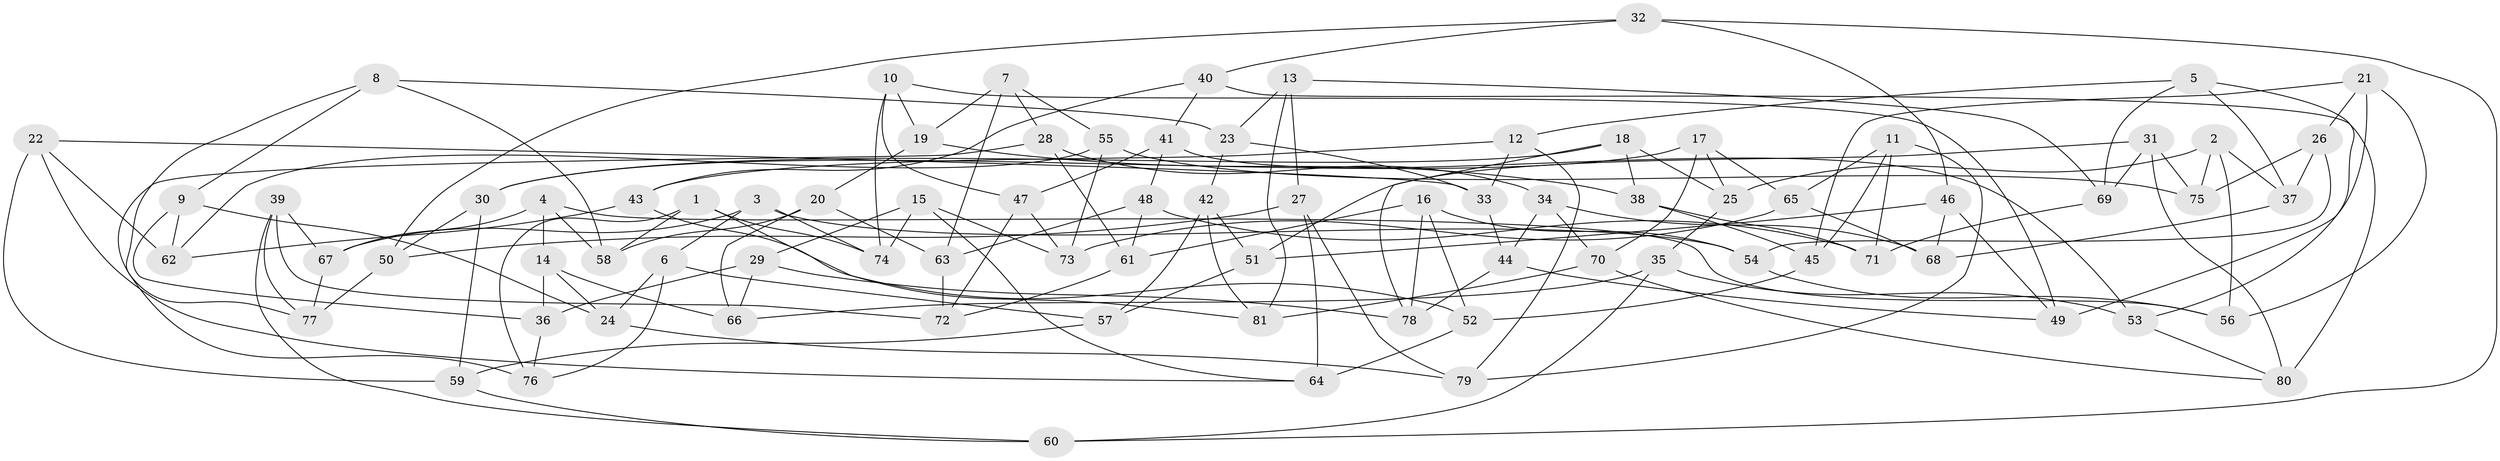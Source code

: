// coarse degree distribution, {7: 0.18181818181818182, 4: 0.12121212121212122, 5: 0.3333333333333333, 6: 0.24242424242424243, 9: 0.030303030303030304, 8: 0.09090909090909091}
// Generated by graph-tools (version 1.1) at 2025/38/03/04/25 23:38:11]
// undirected, 81 vertices, 162 edges
graph export_dot {
  node [color=gray90,style=filled];
  1;
  2;
  3;
  4;
  5;
  6;
  7;
  8;
  9;
  10;
  11;
  12;
  13;
  14;
  15;
  16;
  17;
  18;
  19;
  20;
  21;
  22;
  23;
  24;
  25;
  26;
  27;
  28;
  29;
  30;
  31;
  32;
  33;
  34;
  35;
  36;
  37;
  38;
  39;
  40;
  41;
  42;
  43;
  44;
  45;
  46;
  47;
  48;
  49;
  50;
  51;
  52;
  53;
  54;
  55;
  56;
  57;
  58;
  59;
  60;
  61;
  62;
  63;
  64;
  65;
  66;
  67;
  68;
  69;
  70;
  71;
  72;
  73;
  74;
  75;
  76;
  77;
  78;
  79;
  80;
  81;
  1 -- 74;
  1 -- 81;
  1 -- 58;
  1 -- 76;
  2 -- 56;
  2 -- 75;
  2 -- 25;
  2 -- 37;
  3 -- 74;
  3 -- 54;
  3 -- 67;
  3 -- 6;
  4 -- 14;
  4 -- 58;
  4 -- 67;
  4 -- 56;
  5 -- 12;
  5 -- 37;
  5 -- 53;
  5 -- 69;
  6 -- 24;
  6 -- 76;
  6 -- 57;
  7 -- 63;
  7 -- 19;
  7 -- 28;
  7 -- 55;
  8 -- 9;
  8 -- 58;
  8 -- 23;
  8 -- 77;
  9 -- 24;
  9 -- 36;
  9 -- 62;
  10 -- 74;
  10 -- 19;
  10 -- 49;
  10 -- 47;
  11 -- 79;
  11 -- 45;
  11 -- 65;
  11 -- 71;
  12 -- 43;
  12 -- 33;
  12 -- 79;
  13 -- 27;
  13 -- 69;
  13 -- 81;
  13 -- 23;
  14 -- 66;
  14 -- 24;
  14 -- 36;
  15 -- 29;
  15 -- 73;
  15 -- 74;
  15 -- 64;
  16 -- 52;
  16 -- 78;
  16 -- 61;
  16 -- 54;
  17 -- 25;
  17 -- 70;
  17 -- 65;
  17 -- 30;
  18 -- 30;
  18 -- 78;
  18 -- 25;
  18 -- 38;
  19 -- 20;
  19 -- 38;
  20 -- 58;
  20 -- 66;
  20 -- 63;
  21 -- 45;
  21 -- 56;
  21 -- 49;
  21 -- 26;
  22 -- 62;
  22 -- 59;
  22 -- 64;
  22 -- 33;
  23 -- 33;
  23 -- 42;
  24 -- 79;
  25 -- 35;
  26 -- 75;
  26 -- 37;
  26 -- 54;
  27 -- 50;
  27 -- 64;
  27 -- 79;
  28 -- 61;
  28 -- 34;
  28 -- 76;
  29 -- 78;
  29 -- 36;
  29 -- 66;
  30 -- 50;
  30 -- 59;
  31 -- 75;
  31 -- 80;
  31 -- 51;
  31 -- 69;
  32 -- 46;
  32 -- 60;
  32 -- 40;
  32 -- 50;
  33 -- 44;
  34 -- 70;
  34 -- 44;
  34 -- 68;
  35 -- 66;
  35 -- 53;
  35 -- 60;
  36 -- 76;
  37 -- 68;
  38 -- 45;
  38 -- 71;
  39 -- 67;
  39 -- 60;
  39 -- 77;
  39 -- 72;
  40 -- 41;
  40 -- 80;
  40 -- 43;
  41 -- 53;
  41 -- 47;
  41 -- 48;
  42 -- 51;
  42 -- 57;
  42 -- 81;
  43 -- 52;
  43 -- 62;
  44 -- 78;
  44 -- 49;
  45 -- 52;
  46 -- 49;
  46 -- 51;
  46 -- 68;
  47 -- 72;
  47 -- 73;
  48 -- 61;
  48 -- 63;
  48 -- 71;
  50 -- 77;
  51 -- 57;
  52 -- 64;
  53 -- 80;
  54 -- 56;
  55 -- 75;
  55 -- 73;
  55 -- 62;
  57 -- 59;
  59 -- 60;
  61 -- 72;
  63 -- 72;
  65 -- 68;
  65 -- 73;
  67 -- 77;
  69 -- 71;
  70 -- 81;
  70 -- 80;
}
